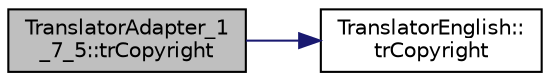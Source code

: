 digraph "TranslatorAdapter_1_7_5::trCopyright"
{
 // LATEX_PDF_SIZE
  edge [fontname="Helvetica",fontsize="10",labelfontname="Helvetica",labelfontsize="10"];
  node [fontname="Helvetica",fontsize="10",shape=record];
  rankdir="LR";
  Node1 [label="TranslatorAdapter_1\l_7_5::trCopyright",height=0.2,width=0.4,color="black", fillcolor="grey75", style="filled", fontcolor="black",tooltip=" "];
  Node1 -> Node2 [color="midnightblue",fontsize="10",style="solid",fontname="Helvetica"];
  Node2 [label="TranslatorEnglish::\ltrCopyright",height=0.2,width=0.4,color="black", fillcolor="white", style="filled",URL="$classTranslatorEnglish.html#a434238bdb474c8f28dfc64a5bef5a909",tooltip=" "];
}
